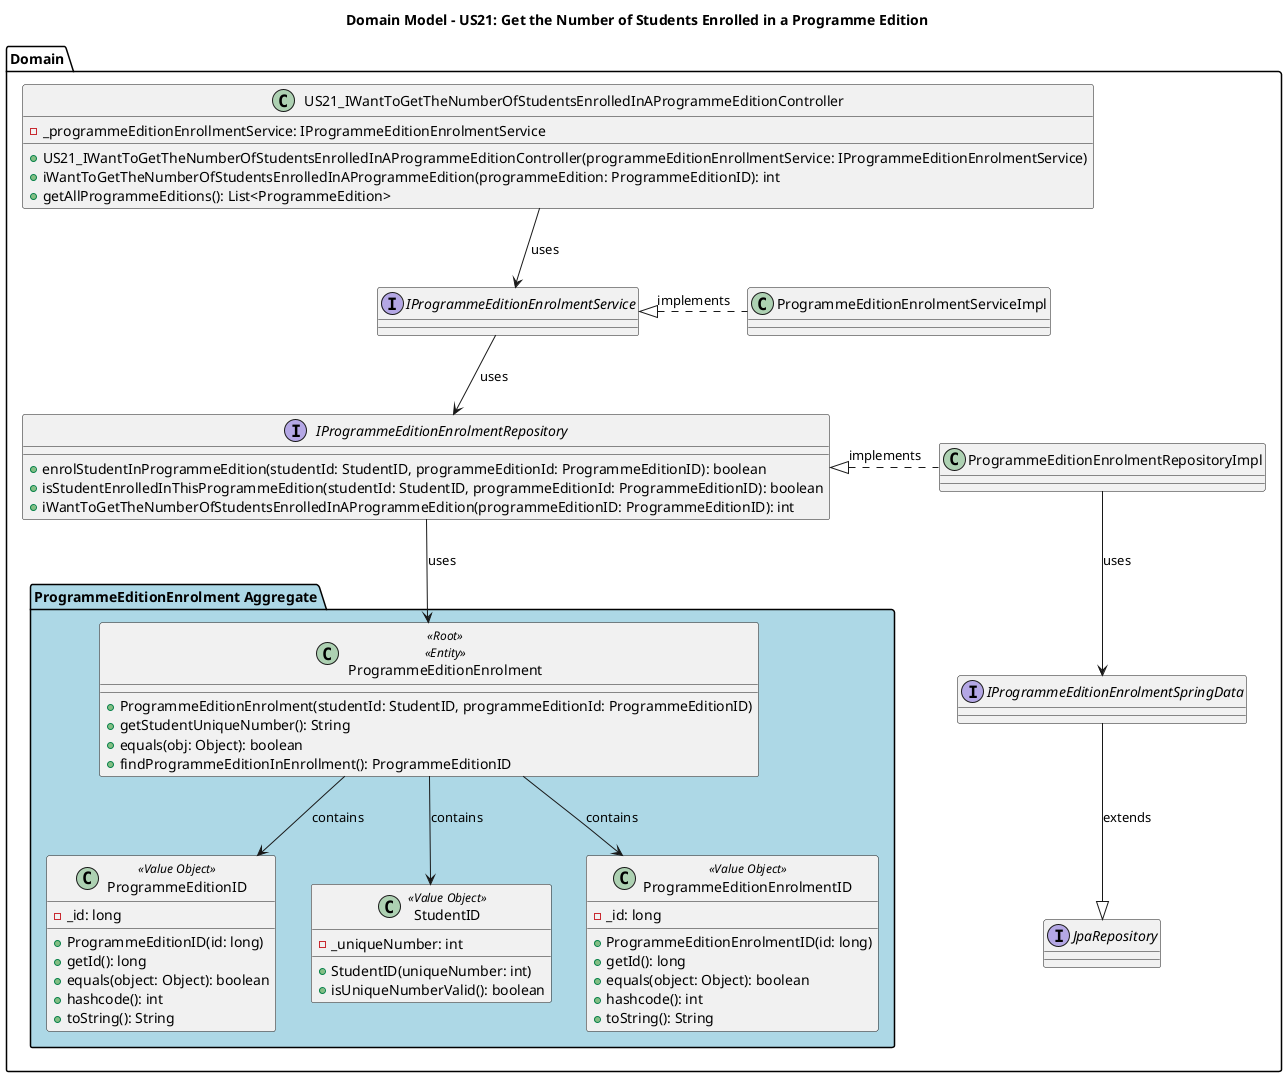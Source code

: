 @startuml DomainModel_US21_Full_Cleaned

title Domain Model - US21: Get the Number of Students Enrolled in a Programme Edition

package "Domain" {

  ' === CONTROLLER ===
  class US21_IWantToGetTheNumberOfStudentsEnrolledInAProgrammeEditionController {
      - _programmeEditionEnrollmentService: IProgrammeEditionEnrolmentService
      + US21_IWantToGetTheNumberOfStudentsEnrolledInAProgrammeEditionController(programmeEditionEnrollmentService: IProgrammeEditionEnrolmentService)
      + iWantToGetTheNumberOfStudentsEnrolledInAProgrammeEdition(programmeEdition: ProgrammeEditionID): int
      + getAllProgrammeEditions(): List<ProgrammeEdition>
  }

  ' === VALUE OBJECTS ===


  ' === AGGREGATE ===
  package "ProgrammeEditionEnrolment Aggregate" #LightBlue {
    class ProgrammeEditionEnrolment <<Root>> <<Entity>> {
        + ProgrammeEditionEnrolment(studentId: StudentID, programmeEditionId: ProgrammeEditionID)
        + getStudentUniqueNumber(): String
        + equals(obj: Object): boolean
        + findProgrammeEditionInEnrollment(): ProgrammeEditionID
    }

    class ProgrammeEditionID <<Value Object>> {
          - _id: long
          + ProgrammeEditionID(id: long)
          + getId(): long
          + equals(object: Object): boolean
          + hashcode(): int
          + toString(): String
      }

      class StudentID <<Value Object>> {
          - _uniqueNumber: int
          + StudentID(uniqueNumber: int)
          + isUniqueNumberValid(): boolean
      }

      class ProgrammeEditionEnrolmentID <<Value Object>> {
          - _id: long
          + ProgrammeEditionEnrolmentID(id: long)
          + getId(): long
          + equals(object: Object): boolean
          + hashcode(): int
          + toString(): String
      }
  }

  ' === REPOSITORIES ===
  interface IProgrammeEditionEnrolmentRepository {
      + enrolStudentInProgrammeEdition(studentId: StudentID, programmeEditionId: ProgrammeEditionID): boolean
      + isStudentEnrolledInThisProgrammeEdition(studentId: StudentID, programmeEditionId: ProgrammeEditionID): boolean
      + iWantToGetTheNumberOfStudentsEnrolledInAProgrammeEdition(programmeEditionID: ProgrammeEditionID): int
  }

  ' === FACTORIES ===


  ' === COLLECTION SUPPORT ===

interface IProgrammeEditionEnrolmentService {
}

class ProgrammeEditionEnrolmentServiceImpl {
}

class ProgrammeEditionEnrolmentRepositoryImpl {
}

interface IProgrammeEditionEnrolmentSpringData {
}

interface JpaRepository {
}
  ' === RELATIONSHIPS ===
  ProgrammeEditionEnrolment --> ProgrammeEditionID: contains
  ProgrammeEditionEnrolment --> StudentID: contains
  ProgrammeEditionEnrolment --> ProgrammeEditionEnrolmentID: contains

  US21_IWantToGetTheNumberOfStudentsEnrolledInAProgrammeEditionController -down-> IProgrammeEditionEnrolmentService: uses

  IProgrammeEditionEnrolmentRepository <|..right- ProgrammeEditionEnrolmentRepositoryImpl: implements
  ProgrammeEditionEnrolmentServiceImpl -left..|> IProgrammeEditionEnrolmentService: implements
  IProgrammeEditionEnrolmentService -down-> IProgrammeEditionEnrolmentRepository: uses
  IProgrammeEditionEnrolmentRepository --> ProgrammeEditionEnrolment: uses
  ProgrammeEditionEnrolmentRepositoryImpl --> IProgrammeEditionEnrolmentSpringData: uses
  IProgrammeEditionEnrolmentSpringData --|> JpaRepository: extends
 }

@enduml
